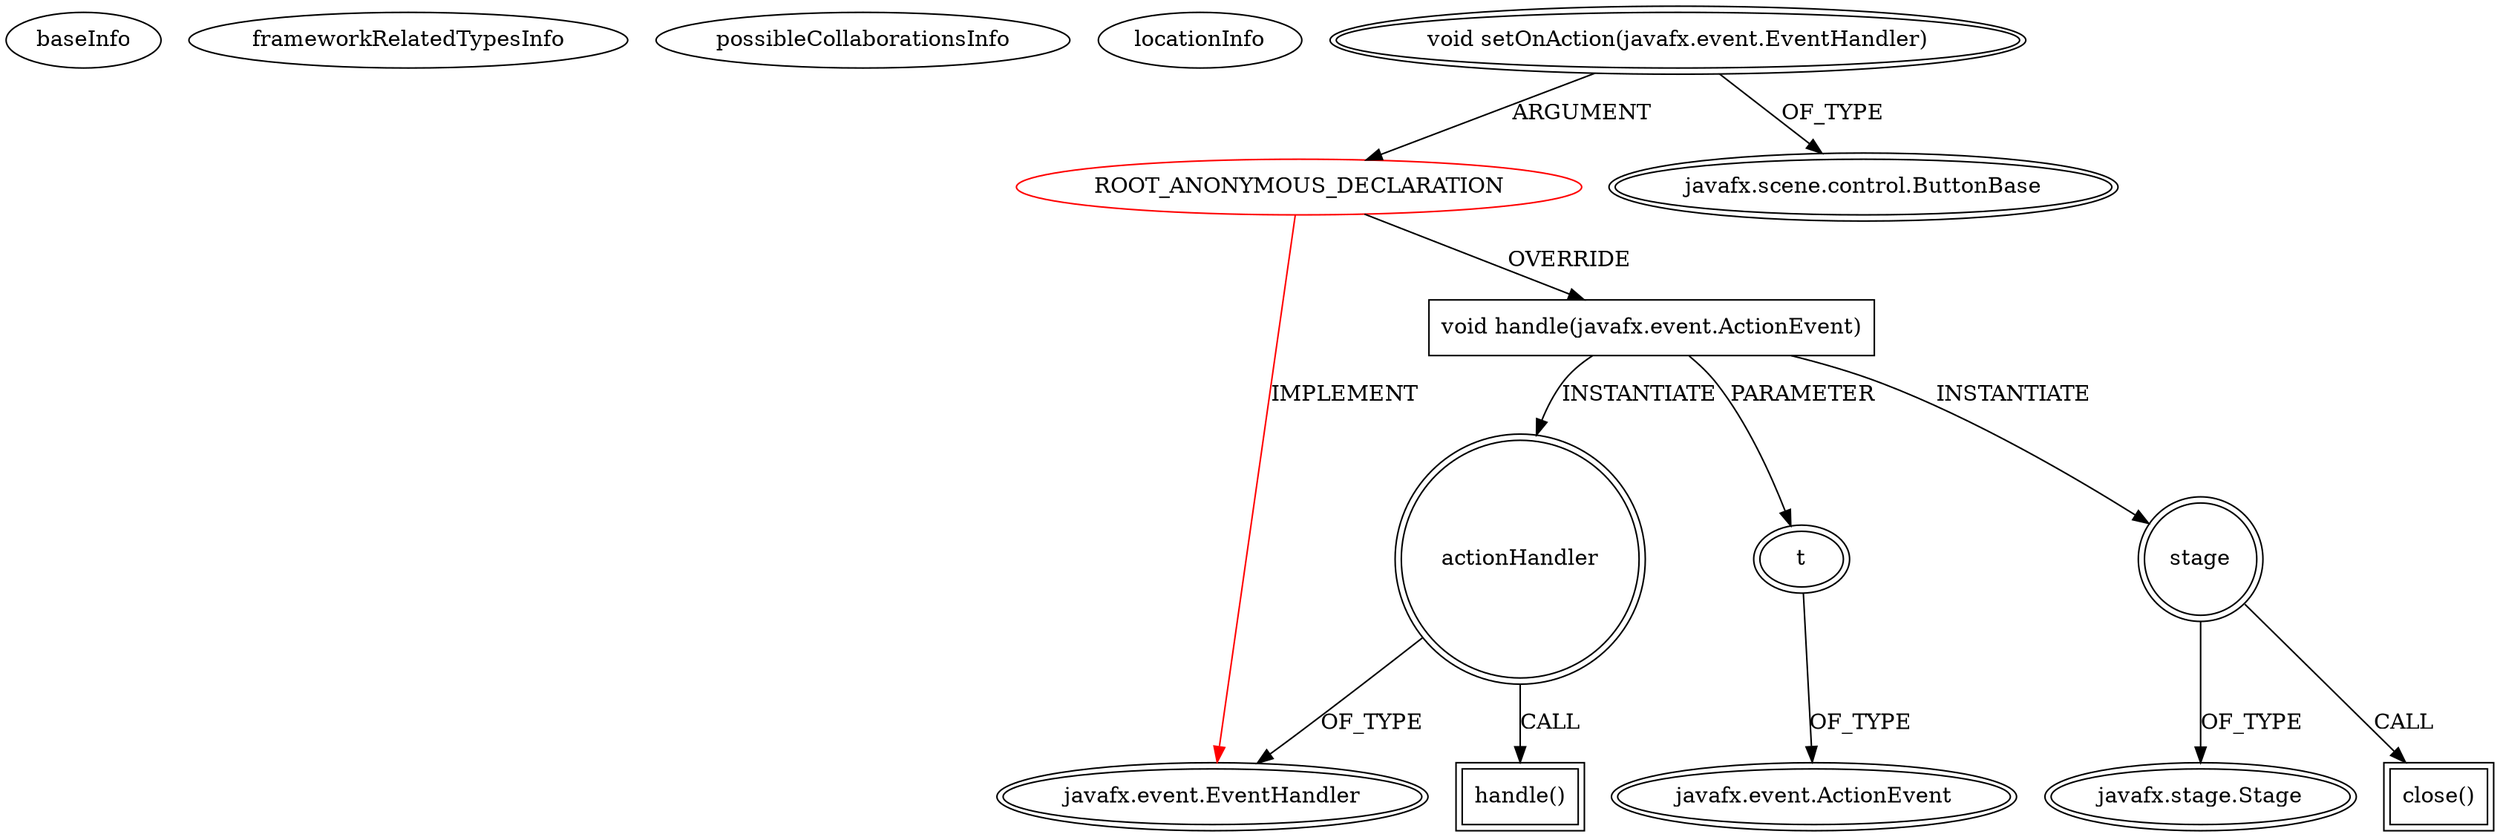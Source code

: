 digraph {
baseInfo[graphId=482,category="extension_graph",isAnonymous=true,possibleRelation=false]
frameworkRelatedTypesInfo[0="javafx.event.EventHandler"]
possibleCollaborationsInfo[]
locationInfo[projectName="FloconDeNeige-Programme-Cyprien",filePath="/FloconDeNeige-Programme-Cyprien/Programme-Cyprien-master/CYPRIEN/src/name/antonsmirnov/javafx/dialog/Dialog.java",contextSignature="name.antonsmirnov.javafx.dialog.Dialog.Builder addConfirmationButton(java.lang.String,javafx.event.EventHandler)",graphId="482"]
0[label="ROOT_ANONYMOUS_DECLARATION",vertexType="ROOT_ANONYMOUS_DECLARATION",isFrameworkType=false,color=red]
1[label="javafx.event.EventHandler",vertexType="FRAMEWORK_INTERFACE_TYPE",isFrameworkType=true,peripheries=2]
2[label="void setOnAction(javafx.event.EventHandler)",vertexType="OUTSIDE_CALL",isFrameworkType=true,peripheries=2]
3[label="javafx.scene.control.ButtonBase",vertexType="FRAMEWORK_CLASS_TYPE",isFrameworkType=true,peripheries=2]
4[label="void handle(javafx.event.ActionEvent)",vertexType="OVERRIDING_METHOD_DECLARATION",isFrameworkType=false,shape=box]
5[label="t",vertexType="PARAMETER_DECLARATION",isFrameworkType=true,peripheries=2]
6[label="javafx.event.ActionEvent",vertexType="FRAMEWORK_CLASS_TYPE",isFrameworkType=true,peripheries=2]
7[label="stage",vertexType="VARIABLE_EXPRESION",isFrameworkType=true,peripheries=2,shape=circle]
9[label="javafx.stage.Stage",vertexType="FRAMEWORK_CLASS_TYPE",isFrameworkType=true,peripheries=2]
8[label="close()",vertexType="INSIDE_CALL",isFrameworkType=true,peripheries=2,shape=box]
10[label="actionHandler",vertexType="VARIABLE_EXPRESION",isFrameworkType=true,peripheries=2,shape=circle]
11[label="handle()",vertexType="INSIDE_CALL",isFrameworkType=true,peripheries=2,shape=box]
0->1[label="IMPLEMENT",color=red]
2->0[label="ARGUMENT"]
2->3[label="OF_TYPE"]
0->4[label="OVERRIDE"]
5->6[label="OF_TYPE"]
4->5[label="PARAMETER"]
4->7[label="INSTANTIATE"]
7->9[label="OF_TYPE"]
7->8[label="CALL"]
4->10[label="INSTANTIATE"]
10->1[label="OF_TYPE"]
10->11[label="CALL"]
}
